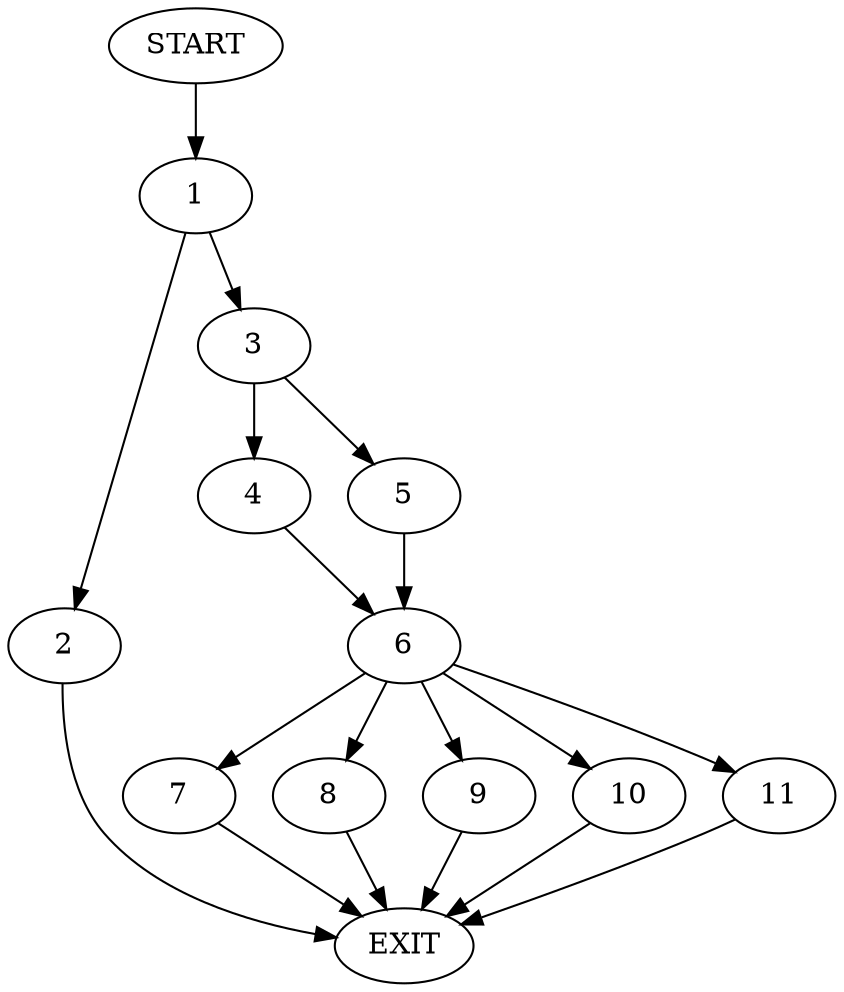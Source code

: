 digraph {
0 [label="START"]
12 [label="EXIT"]
0 -> 1
1 -> 2
1 -> 3
2 -> 12
3 -> 4
3 -> 5
4 -> 6
5 -> 6
6 -> 7
6 -> 8
6 -> 9
6 -> 10
6 -> 11
10 -> 12
9 -> 12
7 -> 12
11 -> 12
8 -> 12
}
